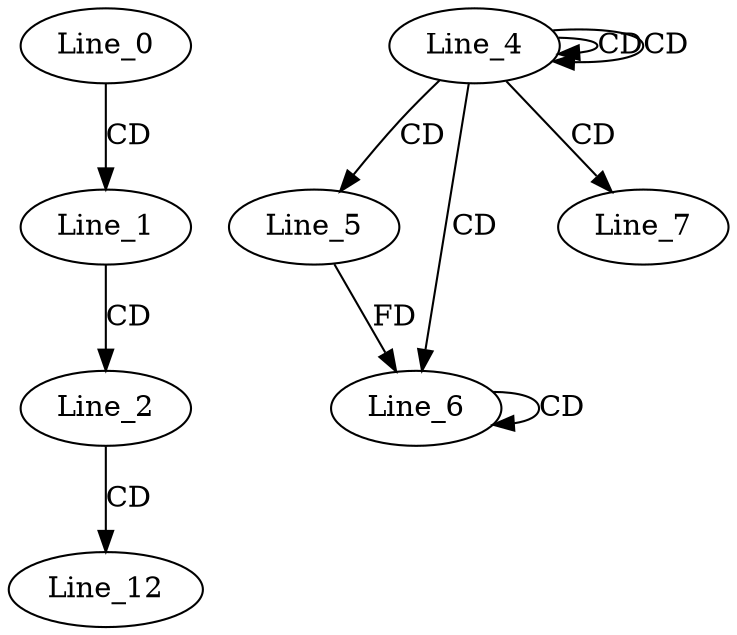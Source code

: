 digraph G {
  Line_0;
  Line_1;
  Line_2;
  Line_4;
  Line_4;
  Line_4;
  Line_5;
  Line_6;
  Line_6;
  Line_7;
  Line_12;
  Line_0 -> Line_1 [ label="CD" ];
  Line_1 -> Line_2 [ label="CD" ];
  Line_4 -> Line_4 [ label="CD" ];
  Line_4 -> Line_4 [ label="CD" ];
  Line_4 -> Line_5 [ label="CD" ];
  Line_4 -> Line_6 [ label="CD" ];
  Line_6 -> Line_6 [ label="CD" ];
  Line_5 -> Line_6 [ label="FD" ];
  Line_4 -> Line_7 [ label="CD" ];
  Line_2 -> Line_12 [ label="CD" ];
}
